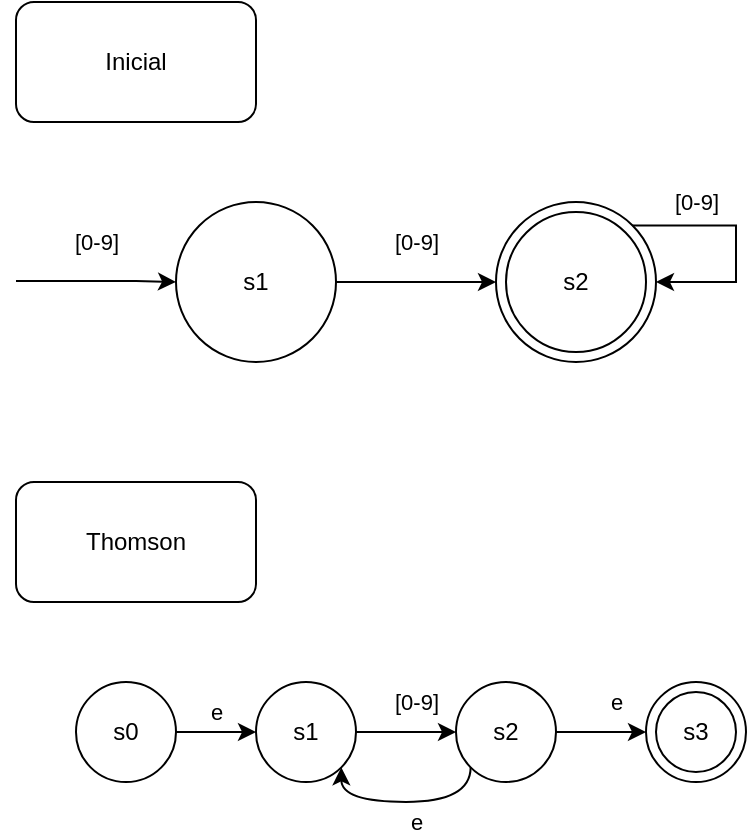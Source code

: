 <mxfile version="15.4.0" type="device"><diagram id="xQncE0qYmYWNEfvECl4W" name="Página-1"><mxGraphModel dx="868" dy="510" grid="1" gridSize="10" guides="1" tooltips="1" connect="1" arrows="1" fold="1" page="1" pageScale="1" pageWidth="850" pageHeight="1100" math="0" shadow="0"><root><mxCell id="0"/><mxCell id="1" parent="0"/><mxCell id="hga8aFlT1G3kk40fKZq0-1" value="[0-9]" style="edgeStyle=orthogonalEdgeStyle;rounded=0;orthogonalLoop=1;jettySize=auto;html=1;exitX=1;exitY=0.5;exitDx=0;exitDy=0;entryX=0;entryY=0.5;entryDx=0;entryDy=0;" parent="1" source="hga8aFlT1G3kk40fKZq0-2" target="hga8aFlT1G3kk40fKZq0-3" edge="1"><mxGeometry y="20" relative="1" as="geometry"><mxPoint as="offset"/></mxGeometry></mxCell><mxCell id="hga8aFlT1G3kk40fKZq0-2" value="s1" style="ellipse;whiteSpace=wrap;html=1;aspect=fixed;" parent="1" vertex="1"><mxGeometry x="160" y="240" width="80" height="80" as="geometry"/></mxCell><mxCell id="hga8aFlT1G3kk40fKZq0-3" value="" style="ellipse;whiteSpace=wrap;html=1;aspect=fixed;" parent="1" vertex="1"><mxGeometry x="320" y="240" width="80" height="80" as="geometry"/></mxCell><mxCell id="hga8aFlT1G3kk40fKZq0-4" value="s2" style="ellipse;whiteSpace=wrap;html=1;aspect=fixed;" parent="1" vertex="1"><mxGeometry x="325" y="245" width="70" height="70" as="geometry"/></mxCell><mxCell id="hga8aFlT1G3kk40fKZq0-6" value="[0-9]" style="edgeStyle=orthogonalEdgeStyle;rounded=0;orthogonalLoop=1;jettySize=auto;html=1;exitX=1;exitY=0;exitDx=0;exitDy=0;entryX=1;entryY=0.5;entryDx=0;entryDy=0;" parent="1" source="hga8aFlT1G3kk40fKZq0-3" target="hga8aFlT1G3kk40fKZq0-3" edge="1"><mxGeometry x="-0.471" y="12" relative="1" as="geometry"><Array as="points"><mxPoint x="440" y="252"/><mxPoint x="440" y="280"/></Array><mxPoint as="offset"/></mxGeometry></mxCell><mxCell id="hga8aFlT1G3kk40fKZq0-7" value="[0-9]" style="edgeStyle=orthogonalEdgeStyle;rounded=0;orthogonalLoop=1;jettySize=auto;html=1;exitX=1;exitY=0.5;exitDx=0;exitDy=0;" parent="1" edge="1"><mxGeometry y="20" relative="1" as="geometry"><mxPoint as="offset"/><mxPoint x="80" y="279.5" as="sourcePoint"/><mxPoint x="160" y="280" as="targetPoint"/><Array as="points"><mxPoint x="140" y="280"/><mxPoint x="140" y="280"/></Array></mxGeometry></mxCell><mxCell id="P7amhgrslIgL_4dBUQHg-1" value="Inicial" style="rounded=1;whiteSpace=wrap;html=1;" vertex="1" parent="1"><mxGeometry x="80" y="140" width="120" height="60" as="geometry"/></mxCell><mxCell id="P7amhgrslIgL_4dBUQHg-2" value="Thomson" style="rounded=1;whiteSpace=wrap;html=1;" vertex="1" parent="1"><mxGeometry x="80" y="380" width="120" height="60" as="geometry"/></mxCell><mxCell id="P7amhgrslIgL_4dBUQHg-6" value="e" style="edgeStyle=orthogonalEdgeStyle;rounded=0;orthogonalLoop=1;jettySize=auto;html=1;entryX=0;entryY=0.5;entryDx=0;entryDy=0;" edge="1" parent="1" source="P7amhgrslIgL_4dBUQHg-3" target="P7amhgrslIgL_4dBUQHg-4"><mxGeometry y="10" relative="1" as="geometry"><mxPoint as="offset"/></mxGeometry></mxCell><mxCell id="P7amhgrslIgL_4dBUQHg-3" value="s0" style="ellipse;whiteSpace=wrap;html=1;aspect=fixed;" vertex="1" parent="1"><mxGeometry x="110" y="480" width="50" height="50" as="geometry"/></mxCell><mxCell id="P7amhgrslIgL_4dBUQHg-7" value="[0-9]" style="edgeStyle=orthogonalEdgeStyle;rounded=0;orthogonalLoop=1;jettySize=auto;html=1;entryX=0;entryY=0.5;entryDx=0;entryDy=0;" edge="1" parent="1" source="P7amhgrslIgL_4dBUQHg-4" target="P7amhgrslIgL_4dBUQHg-10"><mxGeometry x="0.2" y="15" relative="1" as="geometry"><mxPoint x="275" y="498.75" as="targetPoint"/><mxPoint as="offset"/></mxGeometry></mxCell><mxCell id="P7amhgrslIgL_4dBUQHg-4" value="s1" style="ellipse;whiteSpace=wrap;html=1;aspect=fixed;" vertex="1" parent="1"><mxGeometry x="200" y="480" width="50" height="50" as="geometry"/></mxCell><mxCell id="P7amhgrslIgL_4dBUQHg-11" value="e" style="edgeStyle=orthogonalEdgeStyle;rounded=0;orthogonalLoop=1;jettySize=auto;html=1;entryX=0;entryY=0.5;entryDx=0;entryDy=0;" edge="1" parent="1" source="P7amhgrslIgL_4dBUQHg-10"><mxGeometry x="0.333" y="15" relative="1" as="geometry"><mxPoint x="395" y="505" as="targetPoint"/><mxPoint as="offset"/></mxGeometry></mxCell><mxCell id="P7amhgrslIgL_4dBUQHg-10" value="s2" style="ellipse;whiteSpace=wrap;html=1;aspect=fixed;" vertex="1" parent="1"><mxGeometry x="300" y="480" width="50" height="50" as="geometry"/></mxCell><mxCell id="P7amhgrslIgL_4dBUQHg-12" value="s3" style="ellipse;whiteSpace=wrap;html=1;aspect=fixed;" vertex="1" parent="1"><mxGeometry x="395" y="480" width="50" height="50" as="geometry"/></mxCell><mxCell id="P7amhgrslIgL_4dBUQHg-17" value="e" style="curved=1;endArrow=classic;html=1;rounded=0;edgeStyle=orthogonalEdgeStyle;exitX=0;exitY=1;exitDx=0;exitDy=0;entryX=1;entryY=1;entryDx=0;entryDy=0;" edge="1" parent="1" source="P7amhgrslIgL_4dBUQHg-10" target="P7amhgrslIgL_4dBUQHg-4"><mxGeometry x="-0.101" y="10" width="50" height="50" relative="1" as="geometry"><mxPoint x="275" y="590" as="sourcePoint"/><mxPoint x="325" y="540" as="targetPoint"/><Array as="points"><mxPoint x="307" y="540"/><mxPoint x="243" y="540"/></Array><mxPoint as="offset"/></mxGeometry></mxCell><mxCell id="P7amhgrslIgL_4dBUQHg-18" value="s3" style="ellipse;whiteSpace=wrap;html=1;aspect=fixed;" vertex="1" parent="1"><mxGeometry x="400" y="485" width="40" height="40" as="geometry"/></mxCell></root></mxGraphModel></diagram></mxfile>